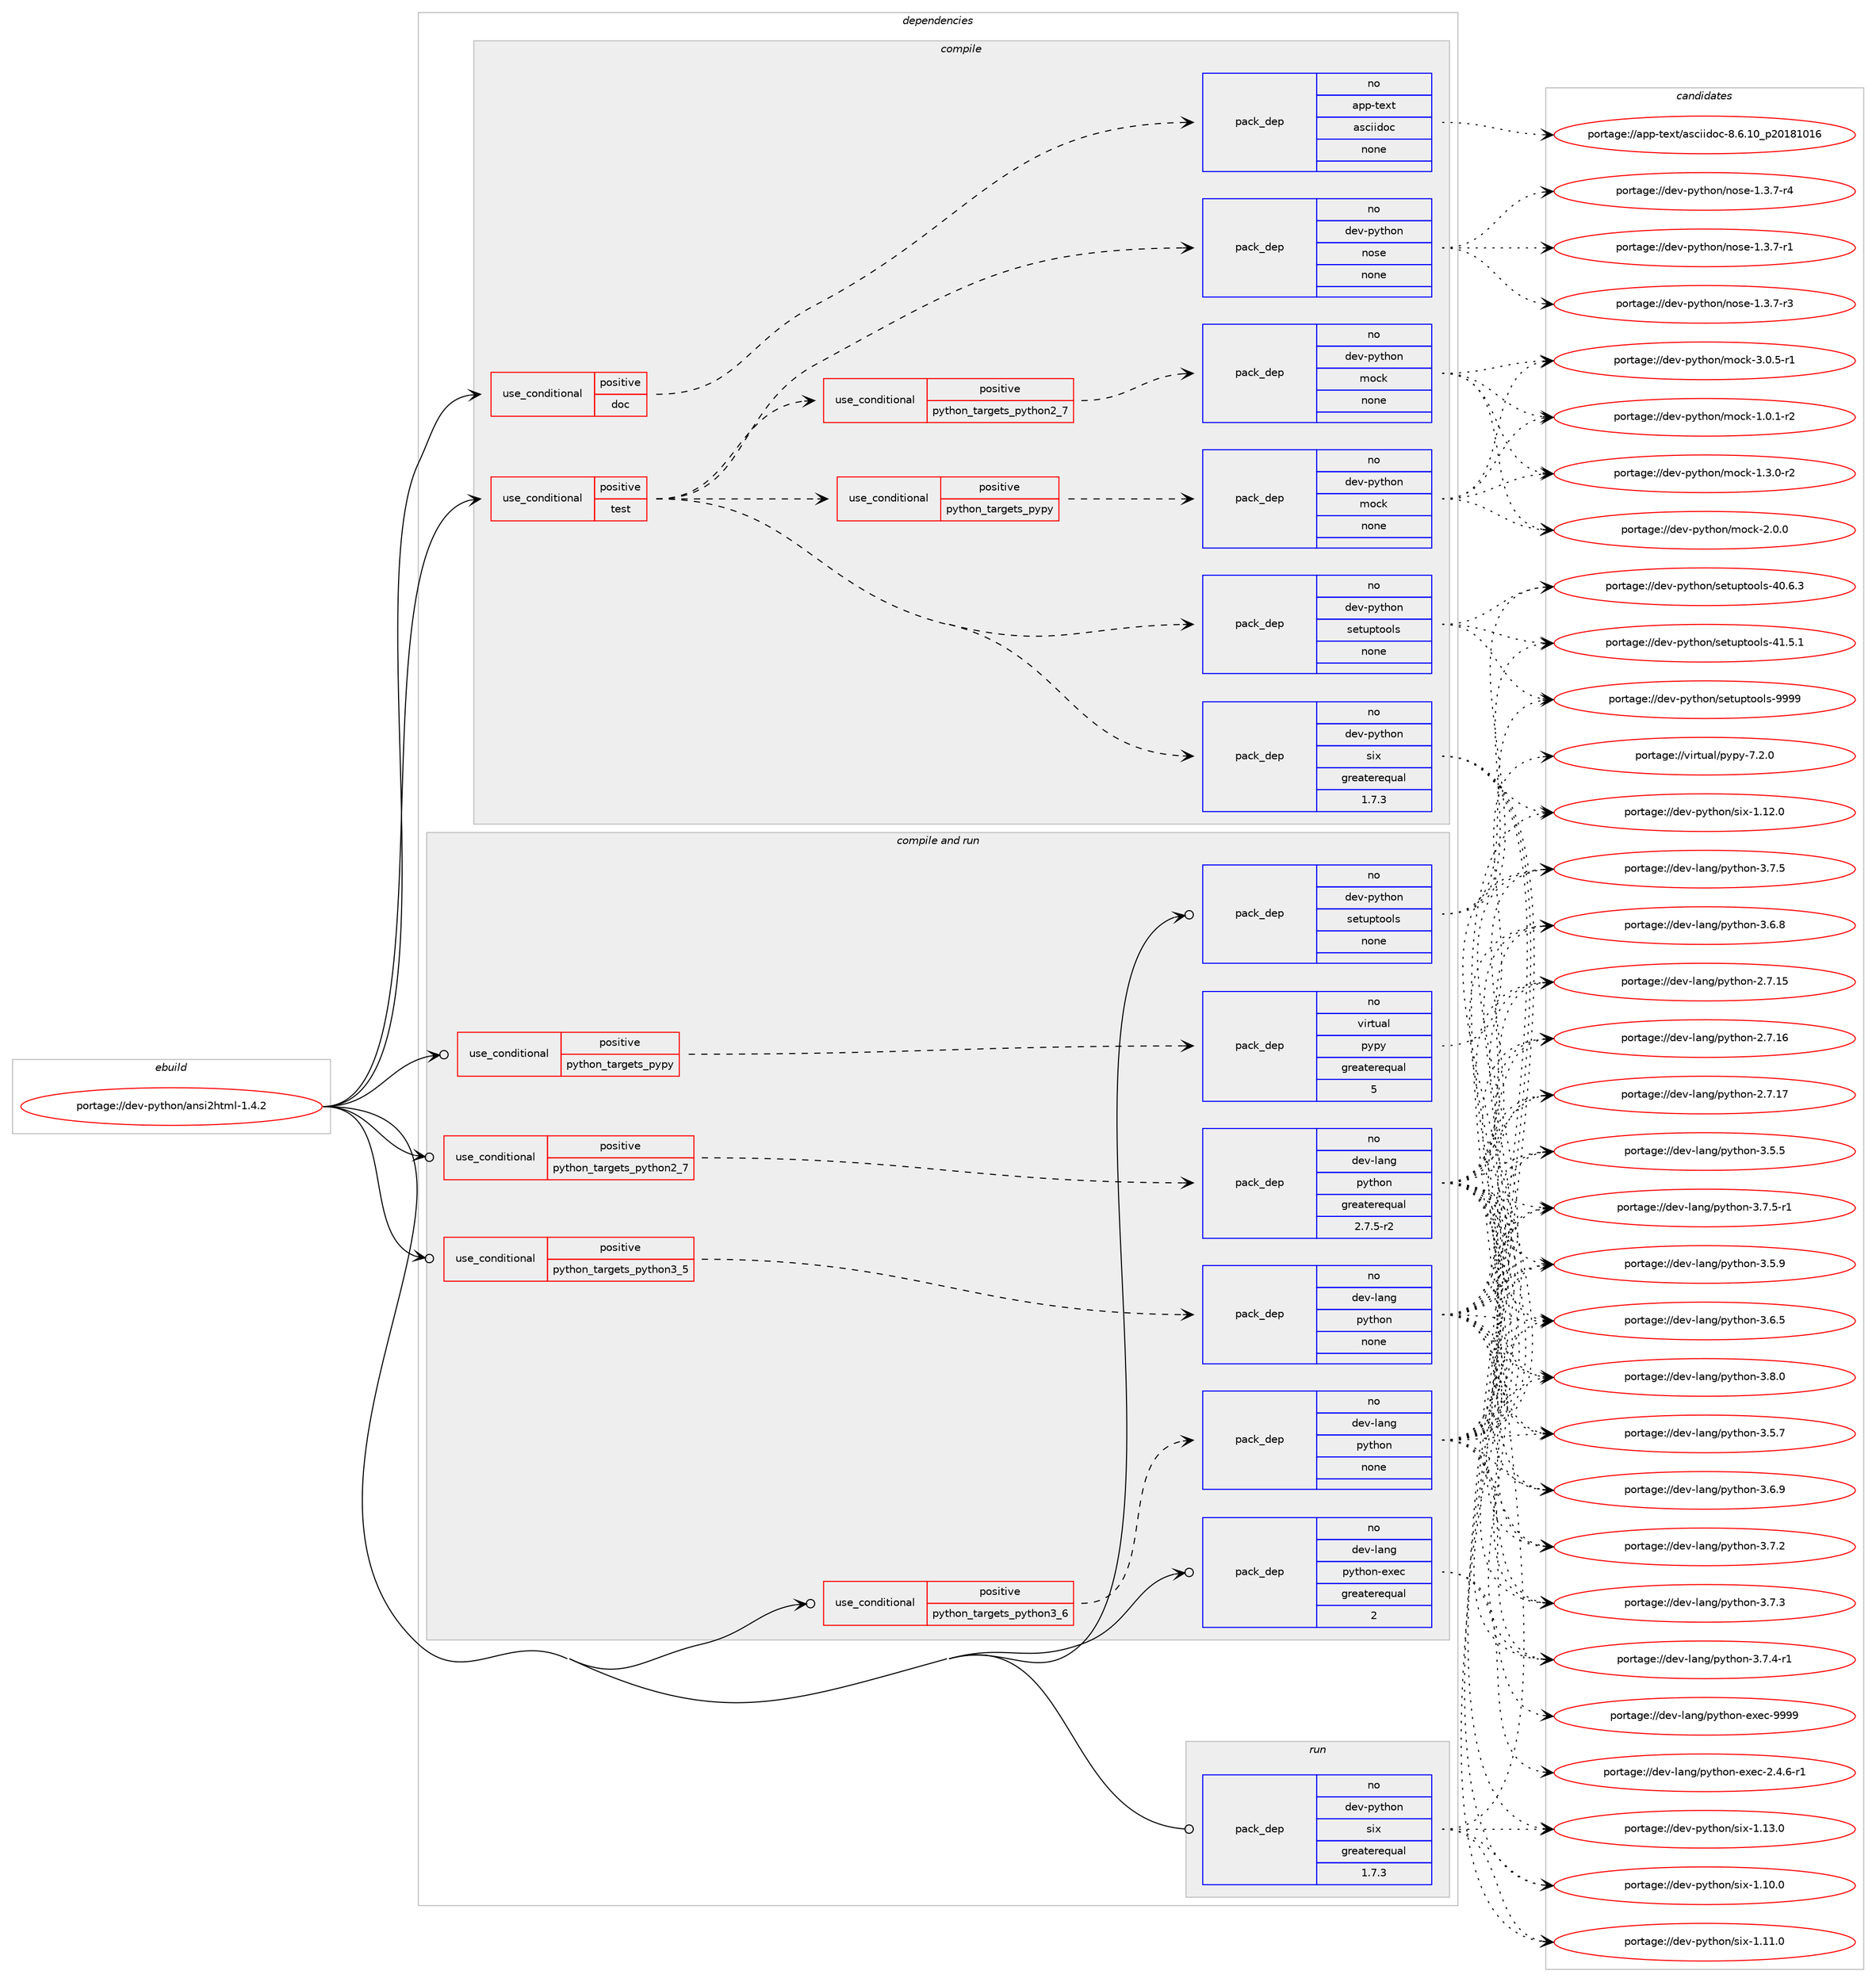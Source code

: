 digraph prolog {

# *************
# Graph options
# *************

newrank=true;
concentrate=true;
compound=true;
graph [rankdir=LR,fontname=Helvetica,fontsize=10,ranksep=1.5];#, ranksep=2.5, nodesep=0.2];
edge  [arrowhead=vee];
node  [fontname=Helvetica,fontsize=10];

# **********
# The ebuild
# **********

subgraph cluster_leftcol {
color=gray;
rank=same;
label=<<i>ebuild</i>>;
id [label="portage://dev-python/ansi2html-1.4.2", color=red, width=4, href="../dev-python/ansi2html-1.4.2.svg"];
}

# ****************
# The dependencies
# ****************

subgraph cluster_midcol {
color=gray;
label=<<i>dependencies</i>>;
subgraph cluster_compile {
fillcolor="#eeeeee";
style=filled;
label=<<i>compile</i>>;
subgraph cond25406 {
dependency129115 [label=<<TABLE BORDER="0" CELLBORDER="1" CELLSPACING="0" CELLPADDING="4"><TR><TD ROWSPAN="3" CELLPADDING="10">use_conditional</TD></TR><TR><TD>positive</TD></TR><TR><TD>doc</TD></TR></TABLE>>, shape=none, color=red];
subgraph pack100408 {
dependency129116 [label=<<TABLE BORDER="0" CELLBORDER="1" CELLSPACING="0" CELLPADDING="4" WIDTH="220"><TR><TD ROWSPAN="6" CELLPADDING="30">pack_dep</TD></TR><TR><TD WIDTH="110">no</TD></TR><TR><TD>app-text</TD></TR><TR><TD>asciidoc</TD></TR><TR><TD>none</TD></TR><TR><TD></TD></TR></TABLE>>, shape=none, color=blue];
}
dependency129115:e -> dependency129116:w [weight=20,style="dashed",arrowhead="vee"];
}
id:e -> dependency129115:w [weight=20,style="solid",arrowhead="vee"];
subgraph cond25407 {
dependency129117 [label=<<TABLE BORDER="0" CELLBORDER="1" CELLSPACING="0" CELLPADDING="4"><TR><TD ROWSPAN="3" CELLPADDING="10">use_conditional</TD></TR><TR><TD>positive</TD></TR><TR><TD>test</TD></TR></TABLE>>, shape=none, color=red];
subgraph pack100409 {
dependency129118 [label=<<TABLE BORDER="0" CELLBORDER="1" CELLSPACING="0" CELLPADDING="4" WIDTH="220"><TR><TD ROWSPAN="6" CELLPADDING="30">pack_dep</TD></TR><TR><TD WIDTH="110">no</TD></TR><TR><TD>dev-python</TD></TR><TR><TD>setuptools</TD></TR><TR><TD>none</TD></TR><TR><TD></TD></TR></TABLE>>, shape=none, color=blue];
}
dependency129117:e -> dependency129118:w [weight=20,style="dashed",arrowhead="vee"];
subgraph pack100410 {
dependency129119 [label=<<TABLE BORDER="0" CELLBORDER="1" CELLSPACING="0" CELLPADDING="4" WIDTH="220"><TR><TD ROWSPAN="6" CELLPADDING="30">pack_dep</TD></TR><TR><TD WIDTH="110">no</TD></TR><TR><TD>dev-python</TD></TR><TR><TD>six</TD></TR><TR><TD>greaterequal</TD></TR><TR><TD>1.7.3</TD></TR></TABLE>>, shape=none, color=blue];
}
dependency129117:e -> dependency129119:w [weight=20,style="dashed",arrowhead="vee"];
subgraph pack100411 {
dependency129120 [label=<<TABLE BORDER="0" CELLBORDER="1" CELLSPACING="0" CELLPADDING="4" WIDTH="220"><TR><TD ROWSPAN="6" CELLPADDING="30">pack_dep</TD></TR><TR><TD WIDTH="110">no</TD></TR><TR><TD>dev-python</TD></TR><TR><TD>nose</TD></TR><TR><TD>none</TD></TR><TR><TD></TD></TR></TABLE>>, shape=none, color=blue];
}
dependency129117:e -> dependency129120:w [weight=20,style="dashed",arrowhead="vee"];
subgraph cond25408 {
dependency129121 [label=<<TABLE BORDER="0" CELLBORDER="1" CELLSPACING="0" CELLPADDING="4"><TR><TD ROWSPAN="3" CELLPADDING="10">use_conditional</TD></TR><TR><TD>positive</TD></TR><TR><TD>python_targets_pypy</TD></TR></TABLE>>, shape=none, color=red];
subgraph pack100412 {
dependency129122 [label=<<TABLE BORDER="0" CELLBORDER="1" CELLSPACING="0" CELLPADDING="4" WIDTH="220"><TR><TD ROWSPAN="6" CELLPADDING="30">pack_dep</TD></TR><TR><TD WIDTH="110">no</TD></TR><TR><TD>dev-python</TD></TR><TR><TD>mock</TD></TR><TR><TD>none</TD></TR><TR><TD></TD></TR></TABLE>>, shape=none, color=blue];
}
dependency129121:e -> dependency129122:w [weight=20,style="dashed",arrowhead="vee"];
}
dependency129117:e -> dependency129121:w [weight=20,style="dashed",arrowhead="vee"];
subgraph cond25409 {
dependency129123 [label=<<TABLE BORDER="0" CELLBORDER="1" CELLSPACING="0" CELLPADDING="4"><TR><TD ROWSPAN="3" CELLPADDING="10">use_conditional</TD></TR><TR><TD>positive</TD></TR><TR><TD>python_targets_python2_7</TD></TR></TABLE>>, shape=none, color=red];
subgraph pack100413 {
dependency129124 [label=<<TABLE BORDER="0" CELLBORDER="1" CELLSPACING="0" CELLPADDING="4" WIDTH="220"><TR><TD ROWSPAN="6" CELLPADDING="30">pack_dep</TD></TR><TR><TD WIDTH="110">no</TD></TR><TR><TD>dev-python</TD></TR><TR><TD>mock</TD></TR><TR><TD>none</TD></TR><TR><TD></TD></TR></TABLE>>, shape=none, color=blue];
}
dependency129123:e -> dependency129124:w [weight=20,style="dashed",arrowhead="vee"];
}
dependency129117:e -> dependency129123:w [weight=20,style="dashed",arrowhead="vee"];
}
id:e -> dependency129117:w [weight=20,style="solid",arrowhead="vee"];
}
subgraph cluster_compileandrun {
fillcolor="#eeeeee";
style=filled;
label=<<i>compile and run</i>>;
subgraph cond25410 {
dependency129125 [label=<<TABLE BORDER="0" CELLBORDER="1" CELLSPACING="0" CELLPADDING="4"><TR><TD ROWSPAN="3" CELLPADDING="10">use_conditional</TD></TR><TR><TD>positive</TD></TR><TR><TD>python_targets_pypy</TD></TR></TABLE>>, shape=none, color=red];
subgraph pack100414 {
dependency129126 [label=<<TABLE BORDER="0" CELLBORDER="1" CELLSPACING="0" CELLPADDING="4" WIDTH="220"><TR><TD ROWSPAN="6" CELLPADDING="30">pack_dep</TD></TR><TR><TD WIDTH="110">no</TD></TR><TR><TD>virtual</TD></TR><TR><TD>pypy</TD></TR><TR><TD>greaterequal</TD></TR><TR><TD>5</TD></TR></TABLE>>, shape=none, color=blue];
}
dependency129125:e -> dependency129126:w [weight=20,style="dashed",arrowhead="vee"];
}
id:e -> dependency129125:w [weight=20,style="solid",arrowhead="odotvee"];
subgraph cond25411 {
dependency129127 [label=<<TABLE BORDER="0" CELLBORDER="1" CELLSPACING="0" CELLPADDING="4"><TR><TD ROWSPAN="3" CELLPADDING="10">use_conditional</TD></TR><TR><TD>positive</TD></TR><TR><TD>python_targets_python2_7</TD></TR></TABLE>>, shape=none, color=red];
subgraph pack100415 {
dependency129128 [label=<<TABLE BORDER="0" CELLBORDER="1" CELLSPACING="0" CELLPADDING="4" WIDTH="220"><TR><TD ROWSPAN="6" CELLPADDING="30">pack_dep</TD></TR><TR><TD WIDTH="110">no</TD></TR><TR><TD>dev-lang</TD></TR><TR><TD>python</TD></TR><TR><TD>greaterequal</TD></TR><TR><TD>2.7.5-r2</TD></TR></TABLE>>, shape=none, color=blue];
}
dependency129127:e -> dependency129128:w [weight=20,style="dashed",arrowhead="vee"];
}
id:e -> dependency129127:w [weight=20,style="solid",arrowhead="odotvee"];
subgraph cond25412 {
dependency129129 [label=<<TABLE BORDER="0" CELLBORDER="1" CELLSPACING="0" CELLPADDING="4"><TR><TD ROWSPAN="3" CELLPADDING="10">use_conditional</TD></TR><TR><TD>positive</TD></TR><TR><TD>python_targets_python3_5</TD></TR></TABLE>>, shape=none, color=red];
subgraph pack100416 {
dependency129130 [label=<<TABLE BORDER="0" CELLBORDER="1" CELLSPACING="0" CELLPADDING="4" WIDTH="220"><TR><TD ROWSPAN="6" CELLPADDING="30">pack_dep</TD></TR><TR><TD WIDTH="110">no</TD></TR><TR><TD>dev-lang</TD></TR><TR><TD>python</TD></TR><TR><TD>none</TD></TR><TR><TD></TD></TR></TABLE>>, shape=none, color=blue];
}
dependency129129:e -> dependency129130:w [weight=20,style="dashed",arrowhead="vee"];
}
id:e -> dependency129129:w [weight=20,style="solid",arrowhead="odotvee"];
subgraph cond25413 {
dependency129131 [label=<<TABLE BORDER="0" CELLBORDER="1" CELLSPACING="0" CELLPADDING="4"><TR><TD ROWSPAN="3" CELLPADDING="10">use_conditional</TD></TR><TR><TD>positive</TD></TR><TR><TD>python_targets_python3_6</TD></TR></TABLE>>, shape=none, color=red];
subgraph pack100417 {
dependency129132 [label=<<TABLE BORDER="0" CELLBORDER="1" CELLSPACING="0" CELLPADDING="4" WIDTH="220"><TR><TD ROWSPAN="6" CELLPADDING="30">pack_dep</TD></TR><TR><TD WIDTH="110">no</TD></TR><TR><TD>dev-lang</TD></TR><TR><TD>python</TD></TR><TR><TD>none</TD></TR><TR><TD></TD></TR></TABLE>>, shape=none, color=blue];
}
dependency129131:e -> dependency129132:w [weight=20,style="dashed",arrowhead="vee"];
}
id:e -> dependency129131:w [weight=20,style="solid",arrowhead="odotvee"];
subgraph pack100418 {
dependency129133 [label=<<TABLE BORDER="0" CELLBORDER="1" CELLSPACING="0" CELLPADDING="4" WIDTH="220"><TR><TD ROWSPAN="6" CELLPADDING="30">pack_dep</TD></TR><TR><TD WIDTH="110">no</TD></TR><TR><TD>dev-lang</TD></TR><TR><TD>python-exec</TD></TR><TR><TD>greaterequal</TD></TR><TR><TD>2</TD></TR></TABLE>>, shape=none, color=blue];
}
id:e -> dependency129133:w [weight=20,style="solid",arrowhead="odotvee"];
subgraph pack100419 {
dependency129134 [label=<<TABLE BORDER="0" CELLBORDER="1" CELLSPACING="0" CELLPADDING="4" WIDTH="220"><TR><TD ROWSPAN="6" CELLPADDING="30">pack_dep</TD></TR><TR><TD WIDTH="110">no</TD></TR><TR><TD>dev-python</TD></TR><TR><TD>setuptools</TD></TR><TR><TD>none</TD></TR><TR><TD></TD></TR></TABLE>>, shape=none, color=blue];
}
id:e -> dependency129134:w [weight=20,style="solid",arrowhead="odotvee"];
}
subgraph cluster_run {
fillcolor="#eeeeee";
style=filled;
label=<<i>run</i>>;
subgraph pack100420 {
dependency129135 [label=<<TABLE BORDER="0" CELLBORDER="1" CELLSPACING="0" CELLPADDING="4" WIDTH="220"><TR><TD ROWSPAN="6" CELLPADDING="30">pack_dep</TD></TR><TR><TD WIDTH="110">no</TD></TR><TR><TD>dev-python</TD></TR><TR><TD>six</TD></TR><TR><TD>greaterequal</TD></TR><TR><TD>1.7.3</TD></TR></TABLE>>, shape=none, color=blue];
}
id:e -> dependency129135:w [weight=20,style="solid",arrowhead="odot"];
}
}

# **************
# The candidates
# **************

subgraph cluster_choices {
rank=same;
color=gray;
label=<<i>candidates</i>>;

subgraph choice100408 {
color=black;
nodesep=1;
choiceportage97112112451161011201164797115991051051001119945564654464948951125048495649484954 [label="portage://app-text/asciidoc-8.6.10_p20181016", color=red, width=4,href="../app-text/asciidoc-8.6.10_p20181016.svg"];
dependency129116:e -> choiceportage97112112451161011201164797115991051051001119945564654464948951125048495649484954:w [style=dotted,weight="100"];
}
subgraph choice100409 {
color=black;
nodesep=1;
choiceportage100101118451121211161041111104711510111611711211611111110811545524846544651 [label="portage://dev-python/setuptools-40.6.3", color=red, width=4,href="../dev-python/setuptools-40.6.3.svg"];
choiceportage100101118451121211161041111104711510111611711211611111110811545524946534649 [label="portage://dev-python/setuptools-41.5.1", color=red, width=4,href="../dev-python/setuptools-41.5.1.svg"];
choiceportage10010111845112121116104111110471151011161171121161111111081154557575757 [label="portage://dev-python/setuptools-9999", color=red, width=4,href="../dev-python/setuptools-9999.svg"];
dependency129118:e -> choiceportage100101118451121211161041111104711510111611711211611111110811545524846544651:w [style=dotted,weight="100"];
dependency129118:e -> choiceportage100101118451121211161041111104711510111611711211611111110811545524946534649:w [style=dotted,weight="100"];
dependency129118:e -> choiceportage10010111845112121116104111110471151011161171121161111111081154557575757:w [style=dotted,weight="100"];
}
subgraph choice100410 {
color=black;
nodesep=1;
choiceportage100101118451121211161041111104711510512045494649484648 [label="portage://dev-python/six-1.10.0", color=red, width=4,href="../dev-python/six-1.10.0.svg"];
choiceportage100101118451121211161041111104711510512045494649494648 [label="portage://dev-python/six-1.11.0", color=red, width=4,href="../dev-python/six-1.11.0.svg"];
choiceportage100101118451121211161041111104711510512045494649504648 [label="portage://dev-python/six-1.12.0", color=red, width=4,href="../dev-python/six-1.12.0.svg"];
choiceportage100101118451121211161041111104711510512045494649514648 [label="portage://dev-python/six-1.13.0", color=red, width=4,href="../dev-python/six-1.13.0.svg"];
dependency129119:e -> choiceportage100101118451121211161041111104711510512045494649484648:w [style=dotted,weight="100"];
dependency129119:e -> choiceportage100101118451121211161041111104711510512045494649494648:w [style=dotted,weight="100"];
dependency129119:e -> choiceportage100101118451121211161041111104711510512045494649504648:w [style=dotted,weight="100"];
dependency129119:e -> choiceportage100101118451121211161041111104711510512045494649514648:w [style=dotted,weight="100"];
}
subgraph choice100411 {
color=black;
nodesep=1;
choiceportage10010111845112121116104111110471101111151014549465146554511449 [label="portage://dev-python/nose-1.3.7-r1", color=red, width=4,href="../dev-python/nose-1.3.7-r1.svg"];
choiceportage10010111845112121116104111110471101111151014549465146554511451 [label="portage://dev-python/nose-1.3.7-r3", color=red, width=4,href="../dev-python/nose-1.3.7-r3.svg"];
choiceportage10010111845112121116104111110471101111151014549465146554511452 [label="portage://dev-python/nose-1.3.7-r4", color=red, width=4,href="../dev-python/nose-1.3.7-r4.svg"];
dependency129120:e -> choiceportage10010111845112121116104111110471101111151014549465146554511449:w [style=dotted,weight="100"];
dependency129120:e -> choiceportage10010111845112121116104111110471101111151014549465146554511451:w [style=dotted,weight="100"];
dependency129120:e -> choiceportage10010111845112121116104111110471101111151014549465146554511452:w [style=dotted,weight="100"];
}
subgraph choice100412 {
color=black;
nodesep=1;
choiceportage1001011184511212111610411111047109111991074549464846494511450 [label="portage://dev-python/mock-1.0.1-r2", color=red, width=4,href="../dev-python/mock-1.0.1-r2.svg"];
choiceportage1001011184511212111610411111047109111991074549465146484511450 [label="portage://dev-python/mock-1.3.0-r2", color=red, width=4,href="../dev-python/mock-1.3.0-r2.svg"];
choiceportage100101118451121211161041111104710911199107455046484648 [label="portage://dev-python/mock-2.0.0", color=red, width=4,href="../dev-python/mock-2.0.0.svg"];
choiceportage1001011184511212111610411111047109111991074551464846534511449 [label="portage://dev-python/mock-3.0.5-r1", color=red, width=4,href="../dev-python/mock-3.0.5-r1.svg"];
dependency129122:e -> choiceportage1001011184511212111610411111047109111991074549464846494511450:w [style=dotted,weight="100"];
dependency129122:e -> choiceportage1001011184511212111610411111047109111991074549465146484511450:w [style=dotted,weight="100"];
dependency129122:e -> choiceportage100101118451121211161041111104710911199107455046484648:w [style=dotted,weight="100"];
dependency129122:e -> choiceportage1001011184511212111610411111047109111991074551464846534511449:w [style=dotted,weight="100"];
}
subgraph choice100413 {
color=black;
nodesep=1;
choiceportage1001011184511212111610411111047109111991074549464846494511450 [label="portage://dev-python/mock-1.0.1-r2", color=red, width=4,href="../dev-python/mock-1.0.1-r2.svg"];
choiceportage1001011184511212111610411111047109111991074549465146484511450 [label="portage://dev-python/mock-1.3.0-r2", color=red, width=4,href="../dev-python/mock-1.3.0-r2.svg"];
choiceportage100101118451121211161041111104710911199107455046484648 [label="portage://dev-python/mock-2.0.0", color=red, width=4,href="../dev-python/mock-2.0.0.svg"];
choiceportage1001011184511212111610411111047109111991074551464846534511449 [label="portage://dev-python/mock-3.0.5-r1", color=red, width=4,href="../dev-python/mock-3.0.5-r1.svg"];
dependency129124:e -> choiceportage1001011184511212111610411111047109111991074549464846494511450:w [style=dotted,weight="100"];
dependency129124:e -> choiceportage1001011184511212111610411111047109111991074549465146484511450:w [style=dotted,weight="100"];
dependency129124:e -> choiceportage100101118451121211161041111104710911199107455046484648:w [style=dotted,weight="100"];
dependency129124:e -> choiceportage1001011184511212111610411111047109111991074551464846534511449:w [style=dotted,weight="100"];
}
subgraph choice100414 {
color=black;
nodesep=1;
choiceportage1181051141161179710847112121112121455546504648 [label="portage://virtual/pypy-7.2.0", color=red, width=4,href="../virtual/pypy-7.2.0.svg"];
dependency129126:e -> choiceportage1181051141161179710847112121112121455546504648:w [style=dotted,weight="100"];
}
subgraph choice100415 {
color=black;
nodesep=1;
choiceportage10010111845108971101034711212111610411111045504655464953 [label="portage://dev-lang/python-2.7.15", color=red, width=4,href="../dev-lang/python-2.7.15.svg"];
choiceportage10010111845108971101034711212111610411111045504655464954 [label="portage://dev-lang/python-2.7.16", color=red, width=4,href="../dev-lang/python-2.7.16.svg"];
choiceportage10010111845108971101034711212111610411111045504655464955 [label="portage://dev-lang/python-2.7.17", color=red, width=4,href="../dev-lang/python-2.7.17.svg"];
choiceportage100101118451089711010347112121116104111110455146534653 [label="portage://dev-lang/python-3.5.5", color=red, width=4,href="../dev-lang/python-3.5.5.svg"];
choiceportage100101118451089711010347112121116104111110455146534655 [label="portage://dev-lang/python-3.5.7", color=red, width=4,href="../dev-lang/python-3.5.7.svg"];
choiceportage100101118451089711010347112121116104111110455146534657 [label="portage://dev-lang/python-3.5.9", color=red, width=4,href="../dev-lang/python-3.5.9.svg"];
choiceportage100101118451089711010347112121116104111110455146544653 [label="portage://dev-lang/python-3.6.5", color=red, width=4,href="../dev-lang/python-3.6.5.svg"];
choiceportage100101118451089711010347112121116104111110455146544656 [label="portage://dev-lang/python-3.6.8", color=red, width=4,href="../dev-lang/python-3.6.8.svg"];
choiceportage100101118451089711010347112121116104111110455146544657 [label="portage://dev-lang/python-3.6.9", color=red, width=4,href="../dev-lang/python-3.6.9.svg"];
choiceportage100101118451089711010347112121116104111110455146554650 [label="portage://dev-lang/python-3.7.2", color=red, width=4,href="../dev-lang/python-3.7.2.svg"];
choiceportage100101118451089711010347112121116104111110455146554651 [label="portage://dev-lang/python-3.7.3", color=red, width=4,href="../dev-lang/python-3.7.3.svg"];
choiceportage1001011184510897110103471121211161041111104551465546524511449 [label="portage://dev-lang/python-3.7.4-r1", color=red, width=4,href="../dev-lang/python-3.7.4-r1.svg"];
choiceportage100101118451089711010347112121116104111110455146554653 [label="portage://dev-lang/python-3.7.5", color=red, width=4,href="../dev-lang/python-3.7.5.svg"];
choiceportage1001011184510897110103471121211161041111104551465546534511449 [label="portage://dev-lang/python-3.7.5-r1", color=red, width=4,href="../dev-lang/python-3.7.5-r1.svg"];
choiceportage100101118451089711010347112121116104111110455146564648 [label="portage://dev-lang/python-3.8.0", color=red, width=4,href="../dev-lang/python-3.8.0.svg"];
dependency129128:e -> choiceportage10010111845108971101034711212111610411111045504655464953:w [style=dotted,weight="100"];
dependency129128:e -> choiceportage10010111845108971101034711212111610411111045504655464954:w [style=dotted,weight="100"];
dependency129128:e -> choiceportage10010111845108971101034711212111610411111045504655464955:w [style=dotted,weight="100"];
dependency129128:e -> choiceportage100101118451089711010347112121116104111110455146534653:w [style=dotted,weight="100"];
dependency129128:e -> choiceportage100101118451089711010347112121116104111110455146534655:w [style=dotted,weight="100"];
dependency129128:e -> choiceportage100101118451089711010347112121116104111110455146534657:w [style=dotted,weight="100"];
dependency129128:e -> choiceportage100101118451089711010347112121116104111110455146544653:w [style=dotted,weight="100"];
dependency129128:e -> choiceportage100101118451089711010347112121116104111110455146544656:w [style=dotted,weight="100"];
dependency129128:e -> choiceportage100101118451089711010347112121116104111110455146544657:w [style=dotted,weight="100"];
dependency129128:e -> choiceportage100101118451089711010347112121116104111110455146554650:w [style=dotted,weight="100"];
dependency129128:e -> choiceportage100101118451089711010347112121116104111110455146554651:w [style=dotted,weight="100"];
dependency129128:e -> choiceportage1001011184510897110103471121211161041111104551465546524511449:w [style=dotted,weight="100"];
dependency129128:e -> choiceportage100101118451089711010347112121116104111110455146554653:w [style=dotted,weight="100"];
dependency129128:e -> choiceportage1001011184510897110103471121211161041111104551465546534511449:w [style=dotted,weight="100"];
dependency129128:e -> choiceportage100101118451089711010347112121116104111110455146564648:w [style=dotted,weight="100"];
}
subgraph choice100416 {
color=black;
nodesep=1;
choiceportage10010111845108971101034711212111610411111045504655464953 [label="portage://dev-lang/python-2.7.15", color=red, width=4,href="../dev-lang/python-2.7.15.svg"];
choiceportage10010111845108971101034711212111610411111045504655464954 [label="portage://dev-lang/python-2.7.16", color=red, width=4,href="../dev-lang/python-2.7.16.svg"];
choiceportage10010111845108971101034711212111610411111045504655464955 [label="portage://dev-lang/python-2.7.17", color=red, width=4,href="../dev-lang/python-2.7.17.svg"];
choiceportage100101118451089711010347112121116104111110455146534653 [label="portage://dev-lang/python-3.5.5", color=red, width=4,href="../dev-lang/python-3.5.5.svg"];
choiceportage100101118451089711010347112121116104111110455146534655 [label="portage://dev-lang/python-3.5.7", color=red, width=4,href="../dev-lang/python-3.5.7.svg"];
choiceportage100101118451089711010347112121116104111110455146534657 [label="portage://dev-lang/python-3.5.9", color=red, width=4,href="../dev-lang/python-3.5.9.svg"];
choiceportage100101118451089711010347112121116104111110455146544653 [label="portage://dev-lang/python-3.6.5", color=red, width=4,href="../dev-lang/python-3.6.5.svg"];
choiceportage100101118451089711010347112121116104111110455146544656 [label="portage://dev-lang/python-3.6.8", color=red, width=4,href="../dev-lang/python-3.6.8.svg"];
choiceportage100101118451089711010347112121116104111110455146544657 [label="portage://dev-lang/python-3.6.9", color=red, width=4,href="../dev-lang/python-3.6.9.svg"];
choiceportage100101118451089711010347112121116104111110455146554650 [label="portage://dev-lang/python-3.7.2", color=red, width=4,href="../dev-lang/python-3.7.2.svg"];
choiceportage100101118451089711010347112121116104111110455146554651 [label="portage://dev-lang/python-3.7.3", color=red, width=4,href="../dev-lang/python-3.7.3.svg"];
choiceportage1001011184510897110103471121211161041111104551465546524511449 [label="portage://dev-lang/python-3.7.4-r1", color=red, width=4,href="../dev-lang/python-3.7.4-r1.svg"];
choiceportage100101118451089711010347112121116104111110455146554653 [label="portage://dev-lang/python-3.7.5", color=red, width=4,href="../dev-lang/python-3.7.5.svg"];
choiceportage1001011184510897110103471121211161041111104551465546534511449 [label="portage://dev-lang/python-3.7.5-r1", color=red, width=4,href="../dev-lang/python-3.7.5-r1.svg"];
choiceportage100101118451089711010347112121116104111110455146564648 [label="portage://dev-lang/python-3.8.0", color=red, width=4,href="../dev-lang/python-3.8.0.svg"];
dependency129130:e -> choiceportage10010111845108971101034711212111610411111045504655464953:w [style=dotted,weight="100"];
dependency129130:e -> choiceportage10010111845108971101034711212111610411111045504655464954:w [style=dotted,weight="100"];
dependency129130:e -> choiceportage10010111845108971101034711212111610411111045504655464955:w [style=dotted,weight="100"];
dependency129130:e -> choiceportage100101118451089711010347112121116104111110455146534653:w [style=dotted,weight="100"];
dependency129130:e -> choiceportage100101118451089711010347112121116104111110455146534655:w [style=dotted,weight="100"];
dependency129130:e -> choiceportage100101118451089711010347112121116104111110455146534657:w [style=dotted,weight="100"];
dependency129130:e -> choiceportage100101118451089711010347112121116104111110455146544653:w [style=dotted,weight="100"];
dependency129130:e -> choiceportage100101118451089711010347112121116104111110455146544656:w [style=dotted,weight="100"];
dependency129130:e -> choiceportage100101118451089711010347112121116104111110455146544657:w [style=dotted,weight="100"];
dependency129130:e -> choiceportage100101118451089711010347112121116104111110455146554650:w [style=dotted,weight="100"];
dependency129130:e -> choiceportage100101118451089711010347112121116104111110455146554651:w [style=dotted,weight="100"];
dependency129130:e -> choiceportage1001011184510897110103471121211161041111104551465546524511449:w [style=dotted,weight="100"];
dependency129130:e -> choiceportage100101118451089711010347112121116104111110455146554653:w [style=dotted,weight="100"];
dependency129130:e -> choiceportage1001011184510897110103471121211161041111104551465546534511449:w [style=dotted,weight="100"];
dependency129130:e -> choiceportage100101118451089711010347112121116104111110455146564648:w [style=dotted,weight="100"];
}
subgraph choice100417 {
color=black;
nodesep=1;
choiceportage10010111845108971101034711212111610411111045504655464953 [label="portage://dev-lang/python-2.7.15", color=red, width=4,href="../dev-lang/python-2.7.15.svg"];
choiceportage10010111845108971101034711212111610411111045504655464954 [label="portage://dev-lang/python-2.7.16", color=red, width=4,href="../dev-lang/python-2.7.16.svg"];
choiceportage10010111845108971101034711212111610411111045504655464955 [label="portage://dev-lang/python-2.7.17", color=red, width=4,href="../dev-lang/python-2.7.17.svg"];
choiceportage100101118451089711010347112121116104111110455146534653 [label="portage://dev-lang/python-3.5.5", color=red, width=4,href="../dev-lang/python-3.5.5.svg"];
choiceportage100101118451089711010347112121116104111110455146534655 [label="portage://dev-lang/python-3.5.7", color=red, width=4,href="../dev-lang/python-3.5.7.svg"];
choiceportage100101118451089711010347112121116104111110455146534657 [label="portage://dev-lang/python-3.5.9", color=red, width=4,href="../dev-lang/python-3.5.9.svg"];
choiceportage100101118451089711010347112121116104111110455146544653 [label="portage://dev-lang/python-3.6.5", color=red, width=4,href="../dev-lang/python-3.6.5.svg"];
choiceportage100101118451089711010347112121116104111110455146544656 [label="portage://dev-lang/python-3.6.8", color=red, width=4,href="../dev-lang/python-3.6.8.svg"];
choiceportage100101118451089711010347112121116104111110455146544657 [label="portage://dev-lang/python-3.6.9", color=red, width=4,href="../dev-lang/python-3.6.9.svg"];
choiceportage100101118451089711010347112121116104111110455146554650 [label="portage://dev-lang/python-3.7.2", color=red, width=4,href="../dev-lang/python-3.7.2.svg"];
choiceportage100101118451089711010347112121116104111110455146554651 [label="portage://dev-lang/python-3.7.3", color=red, width=4,href="../dev-lang/python-3.7.3.svg"];
choiceportage1001011184510897110103471121211161041111104551465546524511449 [label="portage://dev-lang/python-3.7.4-r1", color=red, width=4,href="../dev-lang/python-3.7.4-r1.svg"];
choiceportage100101118451089711010347112121116104111110455146554653 [label="portage://dev-lang/python-3.7.5", color=red, width=4,href="../dev-lang/python-3.7.5.svg"];
choiceportage1001011184510897110103471121211161041111104551465546534511449 [label="portage://dev-lang/python-3.7.5-r1", color=red, width=4,href="../dev-lang/python-3.7.5-r1.svg"];
choiceportage100101118451089711010347112121116104111110455146564648 [label="portage://dev-lang/python-3.8.0", color=red, width=4,href="../dev-lang/python-3.8.0.svg"];
dependency129132:e -> choiceportage10010111845108971101034711212111610411111045504655464953:w [style=dotted,weight="100"];
dependency129132:e -> choiceportage10010111845108971101034711212111610411111045504655464954:w [style=dotted,weight="100"];
dependency129132:e -> choiceportage10010111845108971101034711212111610411111045504655464955:w [style=dotted,weight="100"];
dependency129132:e -> choiceportage100101118451089711010347112121116104111110455146534653:w [style=dotted,weight="100"];
dependency129132:e -> choiceportage100101118451089711010347112121116104111110455146534655:w [style=dotted,weight="100"];
dependency129132:e -> choiceportage100101118451089711010347112121116104111110455146534657:w [style=dotted,weight="100"];
dependency129132:e -> choiceportage100101118451089711010347112121116104111110455146544653:w [style=dotted,weight="100"];
dependency129132:e -> choiceportage100101118451089711010347112121116104111110455146544656:w [style=dotted,weight="100"];
dependency129132:e -> choiceportage100101118451089711010347112121116104111110455146544657:w [style=dotted,weight="100"];
dependency129132:e -> choiceportage100101118451089711010347112121116104111110455146554650:w [style=dotted,weight="100"];
dependency129132:e -> choiceportage100101118451089711010347112121116104111110455146554651:w [style=dotted,weight="100"];
dependency129132:e -> choiceportage1001011184510897110103471121211161041111104551465546524511449:w [style=dotted,weight="100"];
dependency129132:e -> choiceportage100101118451089711010347112121116104111110455146554653:w [style=dotted,weight="100"];
dependency129132:e -> choiceportage1001011184510897110103471121211161041111104551465546534511449:w [style=dotted,weight="100"];
dependency129132:e -> choiceportage100101118451089711010347112121116104111110455146564648:w [style=dotted,weight="100"];
}
subgraph choice100418 {
color=black;
nodesep=1;
choiceportage10010111845108971101034711212111610411111045101120101994550465246544511449 [label="portage://dev-lang/python-exec-2.4.6-r1", color=red, width=4,href="../dev-lang/python-exec-2.4.6-r1.svg"];
choiceportage10010111845108971101034711212111610411111045101120101994557575757 [label="portage://dev-lang/python-exec-9999", color=red, width=4,href="../dev-lang/python-exec-9999.svg"];
dependency129133:e -> choiceportage10010111845108971101034711212111610411111045101120101994550465246544511449:w [style=dotted,weight="100"];
dependency129133:e -> choiceportage10010111845108971101034711212111610411111045101120101994557575757:w [style=dotted,weight="100"];
}
subgraph choice100419 {
color=black;
nodesep=1;
choiceportage100101118451121211161041111104711510111611711211611111110811545524846544651 [label="portage://dev-python/setuptools-40.6.3", color=red, width=4,href="../dev-python/setuptools-40.6.3.svg"];
choiceportage100101118451121211161041111104711510111611711211611111110811545524946534649 [label="portage://dev-python/setuptools-41.5.1", color=red, width=4,href="../dev-python/setuptools-41.5.1.svg"];
choiceportage10010111845112121116104111110471151011161171121161111111081154557575757 [label="portage://dev-python/setuptools-9999", color=red, width=4,href="../dev-python/setuptools-9999.svg"];
dependency129134:e -> choiceportage100101118451121211161041111104711510111611711211611111110811545524846544651:w [style=dotted,weight="100"];
dependency129134:e -> choiceportage100101118451121211161041111104711510111611711211611111110811545524946534649:w [style=dotted,weight="100"];
dependency129134:e -> choiceportage10010111845112121116104111110471151011161171121161111111081154557575757:w [style=dotted,weight="100"];
}
subgraph choice100420 {
color=black;
nodesep=1;
choiceportage100101118451121211161041111104711510512045494649484648 [label="portage://dev-python/six-1.10.0", color=red, width=4,href="../dev-python/six-1.10.0.svg"];
choiceportage100101118451121211161041111104711510512045494649494648 [label="portage://dev-python/six-1.11.0", color=red, width=4,href="../dev-python/six-1.11.0.svg"];
choiceportage100101118451121211161041111104711510512045494649504648 [label="portage://dev-python/six-1.12.0", color=red, width=4,href="../dev-python/six-1.12.0.svg"];
choiceportage100101118451121211161041111104711510512045494649514648 [label="portage://dev-python/six-1.13.0", color=red, width=4,href="../dev-python/six-1.13.0.svg"];
dependency129135:e -> choiceportage100101118451121211161041111104711510512045494649484648:w [style=dotted,weight="100"];
dependency129135:e -> choiceportage100101118451121211161041111104711510512045494649494648:w [style=dotted,weight="100"];
dependency129135:e -> choiceportage100101118451121211161041111104711510512045494649504648:w [style=dotted,weight="100"];
dependency129135:e -> choiceportage100101118451121211161041111104711510512045494649514648:w [style=dotted,weight="100"];
}
}

}
